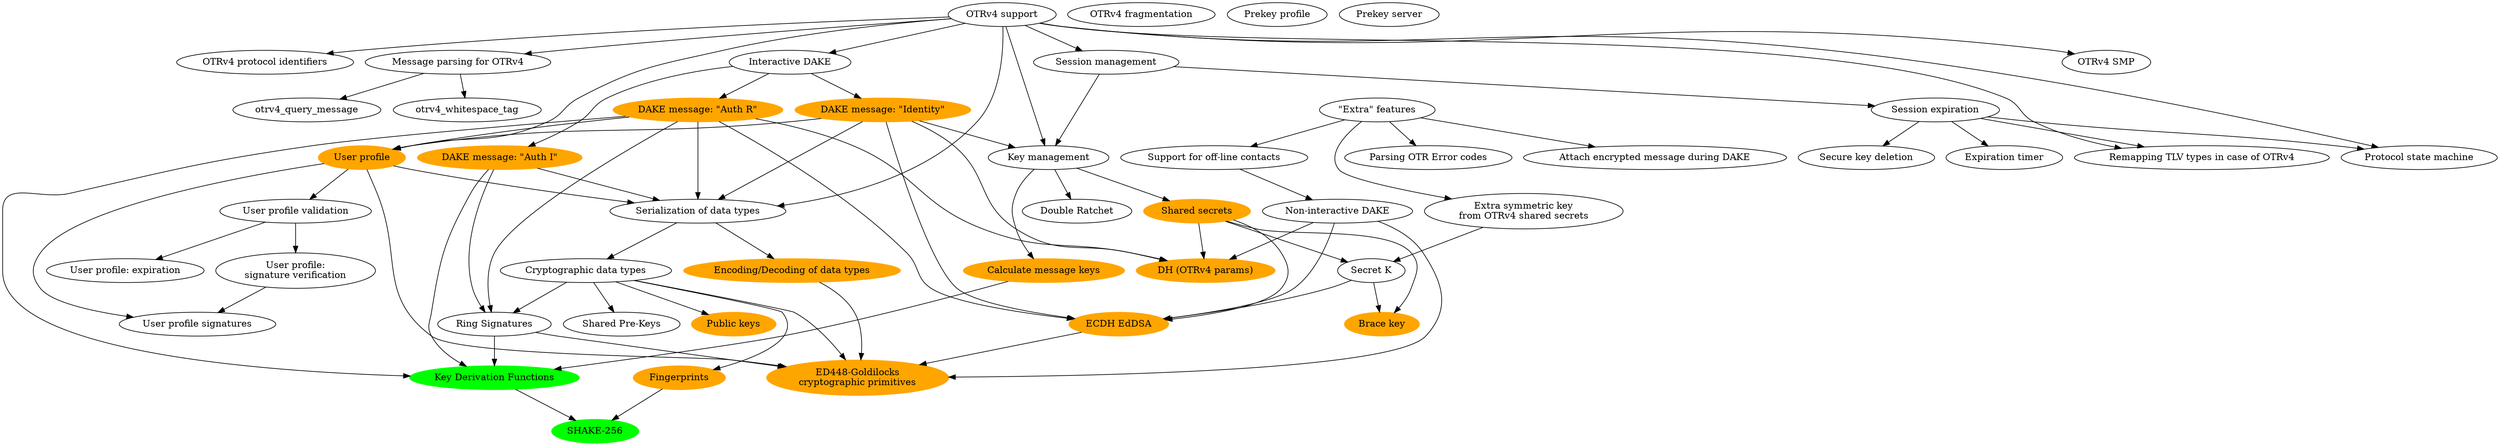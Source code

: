 digraph {
    otr4j [label="OTRv4 support"]
    extra [label="\"Extra\" features"]
    otrv4_identifiers [label="OTRv4 protocol identifiers"]
    otrv4_message_parsing [label="Message parsing for OTRv4"]
    crypto_datatypes [label="Cryptographic data types"]
    otrv4DH [label="DH (OTRv4 params)",style=filled,color=orange]
    ed448_crypto_primitives [label="ED448-Goldilocks\ncryptographic primitives",style=filled,color=orange]
    serialization [label="Serialization of data types"]
    interactive_DAKE [label="Interactive DAKE"]
    DAKE_message_identity [label="DAKE message: \"Identity\"",style=filled,color=orange]
    DAKE_message_auth_r [label="DAKE message: \"Auth R\"",style=filled,color=orange]
    DAKE_message_auth_i [label="DAKE message: \"Auth I\"",style=filled,color=orange]
    encoding_decoding [label="Encoding/Decoding of data types",style=filled,color=orange]
    ring_signatures [label="Ring Signatures"]
    remapping_tlv_types [label="Remapping TLV types in case of OTRv4"]
    key_management [label="Key management"]
    key_derivation_functions [label="Key Derivation Functions",style=filled,color=green]
    session_management [label="Session management"]
    session_expiration [label="Session expiration"]
    user_profile [label="User profile",style=filled,color=orange]
    user_profile_validation [label="User profile validation"]
    user_profile_expiration [label="User profile: expiration"]
    user_profile_signature_verification [label="User profile:\nsignature verification"]
    user_profile_signatures [label="User profile signatures"]
    offline_support [label="Support for off-line contacts"]
    noninteractive_DAKE [label="Non-interactive DAKE"]
    otrv4_extra_symmetric_key [label="Extra symmetric key\nfrom OTRv4 shared secrets"]
    introduce_OTR_errorno_notation [label="Parsing OTR Error codes"]
    public_keys [label="Public keys",style=filled,color=orange]
    fingerprints [label="Fingerprints",style=filled,color=orange]
    shared_prekeys [label="Shared Pre-Keys"]
    expiration_timer [label="Expiration timer"]
    secure_key_deletion [label="Secure key deletion"]
    Double_Ratchet [label="Double Ratchet"]
    calculate_message_keys [label="Calculate message keys",style=filled,color=orange]
    shared_secrets [label="Shared secrets",style=filled,color=orange]
    brace_key [label="Brace key",style=filled,color=orange]
    secretK [label="Secret K"]
    protocol_state_machine [label="Protocol state machine"]
    attach_encrypted_message_during_DAKE [label="Attach encrypted message during DAKE"]
    otrv4_SMP [label="OTRv4 SMP"]
    shake256 [label="SHAKE-256",style=filled,color=green]
    otrv4_fragmentation [label="OTRv4 fragmentation",tooltip="Changes to the format due to support for out-of-order messages."]
    prekey_profile [label="Prekey profile"]
    prekey_server [label="Prekey server",tooltip="Server that stores Prekey profiles."]
    ECDH [label="ECDH EdDSA",style=filled,color=orange]

    otr4j -> serialization
    otr4j -> otrv4_identifiers
    otr4j -> otrv4_message_parsing
    otr4j -> remapping_tlv_types
    otr4j -> interactive_DAKE
    otr4j -> key_management
    otr4j -> session_management
    otr4j -> user_profile
    otr4j -> protocol_state_machine
    otr4j -> otrv4_SMP
    extra -> offline_support
    extra -> otrv4_extra_symmetric_key
    extra -> introduce_OTR_errorno_notation
    extra -> attach_encrypted_message_during_DAKE
    otrv4_message_parsing -> otrv4_whitespace_tag
    otrv4_message_parsing -> otrv4_query_message
    serialization -> crypto_datatypes
    serialization -> encoding_decoding
    encoding_decoding -> ed448_crypto_primitives
    crypto_datatypes -> ed448_crypto_primitives
    crypto_datatypes -> ring_signatures
    crypto_datatypes -> public_keys
    crypto_datatypes -> shared_prekeys
    crypto_datatypes -> fingerprints
    fingerprints -> shake256
    ring_signatures -> ed448_crypto_primitives
    ring_signatures -> key_derivation_functions
    offline_support -> noninteractive_DAKE
    interactive_DAKE -> DAKE_message_identity
    interactive_DAKE -> DAKE_message_auth_r
    interactive_DAKE -> DAKE_message_auth_i
    DAKE_message_identity -> user_profile
    DAKE_message_identity -> key_management
    DAKE_message_identity -> ECDH
    DAKE_message_identity -> otrv4DH
    DAKE_message_identity -> serialization
    DAKE_message_auth_r -> user_profile
    DAKE_message_auth_r -> ECDH
    DAKE_message_auth_r -> otrv4DH
    DAKE_message_auth_r -> key_derivation_functions
    DAKE_message_auth_r -> ring_signatures
    DAKE_message_auth_r -> serialization
    DAKE_message_auth_i -> key_derivation_functions
    DAKE_message_auth_i -> serialization
    DAKE_message_auth_i -> ring_signatures
    noninteractive_DAKE -> ed448_crypto_primitives
    noninteractive_DAKE -> ECDH
    noninteractive_DAKE -> otrv4DH
    key_management -> Double_Ratchet
    key_management -> shared_secrets
    ECDH -> ed448_crypto_primitives
    shared_secrets -> otrv4DH
    shared_secrets -> ECDH
    shared_secrets -> brace_key
    shared_secrets -> secretK
    secretK -> ECDH
    secretK -> brace_key
    otrv4_extra_symmetric_key -> secretK
    key_management -> calculate_message_keys
    calculate_message_keys -> key_derivation_functions
    key_derivation_functions -> shake256
    session_management -> session_expiration
    session_management -> key_management
    session_expiration -> remapping_tlv_types
    session_expiration -> secure_key_deletion
    session_expiration -> protocol_state_machine
    session_expiration -> expiration_timer
    user_profile -> ed448_crypto_primitives
    user_profile -> serialization
    user_profile -> user_profile_signatures
    user_profile -> user_profile_validation
    user_profile_validation -> user_profile_signature_verification
    user_profile_signature_verification -> user_profile_signatures
    user_profile_validation -> user_profile_expiration
}
